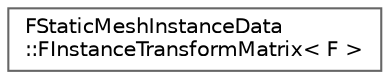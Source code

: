 digraph "Graphical Class Hierarchy"
{
 // INTERACTIVE_SVG=YES
 // LATEX_PDF_SIZE
  bgcolor="transparent";
  edge [fontname=Helvetica,fontsize=10,labelfontname=Helvetica,labelfontsize=10];
  node [fontname=Helvetica,fontsize=10,shape=box,height=0.2,width=0.4];
  rankdir="LR";
  Node0 [id="Node000000",label="FStaticMeshInstanceData\l::FInstanceTransformMatrix\< F \>",height=0.2,width=0.4,color="grey40", fillcolor="white", style="filled",URL="$d8/d81/structFStaticMeshInstanceData_1_1FInstanceTransformMatrix.html",tooltip=" "];
}
